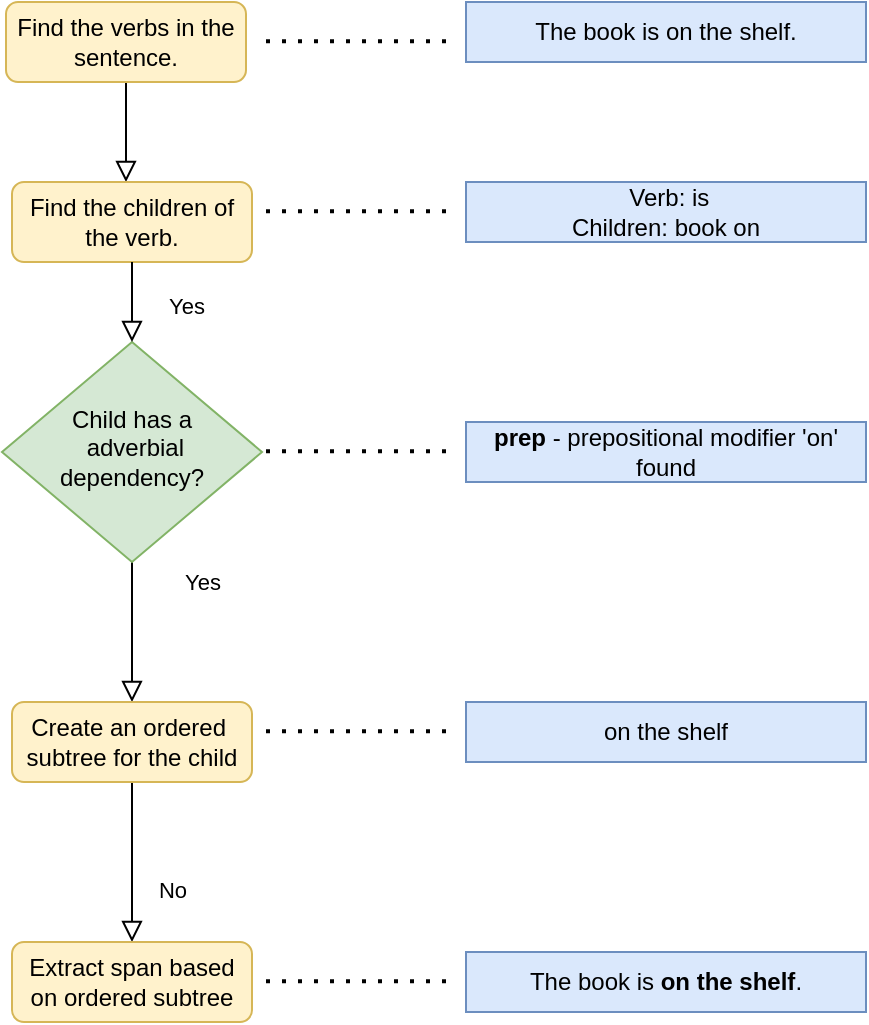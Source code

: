 <mxfile version="15.3.5" type="device"><diagram id="C5RBs43oDa-KdzZeNtuy" name="Page-1"><mxGraphModel dx="1086" dy="966" grid="1" gridSize="10" guides="1" tooltips="1" connect="1" arrows="1" fold="1" page="1" pageScale="1" pageWidth="827" pageHeight="1169" math="0" shadow="0"><root><mxCell id="WIyWlLk6GJQsqaUBKTNV-0"/><mxCell id="WIyWlLk6GJQsqaUBKTNV-1" parent="WIyWlLk6GJQsqaUBKTNV-0"/><mxCell id="WIyWlLk6GJQsqaUBKTNV-2" value="" style="rounded=0;html=1;jettySize=auto;orthogonalLoop=1;fontSize=11;endArrow=block;endFill=0;endSize=8;strokeWidth=1;shadow=0;labelBackgroundColor=none;edgeStyle=orthogonalEdgeStyle;" parent="WIyWlLk6GJQsqaUBKTNV-1" source="WIyWlLk6GJQsqaUBKTNV-3" edge="1"><mxGeometry relative="1" as="geometry"><mxPoint x="220" y="170" as="targetPoint"/><Array as="points"><mxPoint x="220" y="170"/><mxPoint x="220" y="170"/></Array></mxGeometry></mxCell><mxCell id="WIyWlLk6GJQsqaUBKTNV-3" value="Find the verbs in the sentence." style="rounded=1;whiteSpace=wrap;html=1;fontSize=12;glass=0;strokeWidth=1;shadow=0;fillColor=#fff2cc;strokeColor=#d6b656;" parent="WIyWlLk6GJQsqaUBKTNV-1" vertex="1"><mxGeometry x="160" y="80" width="120" height="40" as="geometry"/></mxCell><mxCell id="WIyWlLk6GJQsqaUBKTNV-4" value="Yes" style="rounded=0;html=1;jettySize=auto;orthogonalLoop=1;fontSize=11;endArrow=block;endFill=0;endSize=8;strokeWidth=1;shadow=0;labelBackgroundColor=none;edgeStyle=orthogonalEdgeStyle;entryX=0.5;entryY=0;entryDx=0;entryDy=0;" parent="WIyWlLk6GJQsqaUBKTNV-1" source="WIyWlLk6GJQsqaUBKTNV-6" target="NQyPDif88PAdsqWNWiN4-2" edge="1"><mxGeometry x="-0.733" y="35" relative="1" as="geometry"><mxPoint as="offset"/><mxPoint x="220" y="430" as="targetPoint"/></mxGeometry></mxCell><mxCell id="WIyWlLk6GJQsqaUBKTNV-6" value="Child has a&lt;br&gt;&amp;nbsp;adverbial dependency?" style="rhombus;whiteSpace=wrap;html=1;shadow=0;fontFamily=Helvetica;fontSize=12;align=center;strokeWidth=1;spacing=6;spacingTop=-4;fillColor=#d5e8d4;strokeColor=#82b366;" parent="WIyWlLk6GJQsqaUBKTNV-1" vertex="1"><mxGeometry x="158" y="250" width="130" height="110" as="geometry"/></mxCell><mxCell id="WIyWlLk6GJQsqaUBKTNV-8" value="No" style="rounded=0;html=1;jettySize=auto;orthogonalLoop=1;fontSize=11;endArrow=block;endFill=0;endSize=8;strokeWidth=1;shadow=0;labelBackgroundColor=none;edgeStyle=orthogonalEdgeStyle;exitX=0.5;exitY=1;exitDx=0;exitDy=0;" parent="WIyWlLk6GJQsqaUBKTNV-1" source="NQyPDif88PAdsqWNWiN4-2" target="WIyWlLk6GJQsqaUBKTNV-11" edge="1"><mxGeometry x="0.333" y="20" relative="1" as="geometry"><mxPoint as="offset"/><mxPoint x="220" y="510" as="sourcePoint"/></mxGeometry></mxCell><mxCell id="WIyWlLk6GJQsqaUBKTNV-11" value="Extract span based on ordered subtree" style="rounded=1;whiteSpace=wrap;html=1;fontSize=12;glass=0;strokeWidth=1;shadow=0;fillColor=#fff2cc;strokeColor=#d6b656;" parent="WIyWlLk6GJQsqaUBKTNV-1" vertex="1"><mxGeometry x="163" y="550" width="120" height="40" as="geometry"/></mxCell><mxCell id="NQyPDif88PAdsqWNWiN4-0" value="Find the children of the verb." style="rounded=1;whiteSpace=wrap;html=1;fontSize=12;glass=0;strokeWidth=1;shadow=0;fillColor=#fff2cc;strokeColor=#d6b656;" parent="WIyWlLk6GJQsqaUBKTNV-1" vertex="1"><mxGeometry x="163" y="170" width="120" height="40" as="geometry"/></mxCell><mxCell id="NQyPDif88PAdsqWNWiN4-2" value="Create an ordered&amp;nbsp; subtree for the child" style="rounded=1;whiteSpace=wrap;html=1;fontSize=12;glass=0;strokeWidth=1;shadow=0;fillColor=#fff2cc;strokeColor=#d6b656;" parent="WIyWlLk6GJQsqaUBKTNV-1" vertex="1"><mxGeometry x="163" y="430" width="120" height="40" as="geometry"/></mxCell><mxCell id="NQyPDif88PAdsqWNWiN4-3" value="The book is on the shelf." style="rounded=0;whiteSpace=wrap;html=1;hachureGap=4;pointerEvents=0;fillColor=#dae8fc;strokeColor=#6c8ebf;" parent="WIyWlLk6GJQsqaUBKTNV-1" vertex="1"><mxGeometry x="390" y="80" width="200" height="30" as="geometry"/></mxCell><mxCell id="NQyPDif88PAdsqWNWiN4-4" value="&amp;nbsp;Verb: is&lt;br&gt;Children: book on" style="rounded=0;whiteSpace=wrap;html=1;hachureGap=4;pointerEvents=0;fillColor=#dae8fc;strokeColor=#6c8ebf;" parent="WIyWlLk6GJQsqaUBKTNV-1" vertex="1"><mxGeometry x="390" y="170" width="200" height="30" as="geometry"/></mxCell><mxCell id="NQyPDif88PAdsqWNWiN4-5" value="on the shelf" style="rounded=0;whiteSpace=wrap;html=1;hachureGap=4;pointerEvents=0;fillColor=#dae8fc;strokeColor=#6c8ebf;" parent="WIyWlLk6GJQsqaUBKTNV-1" vertex="1"><mxGeometry x="390" y="430" width="200" height="30" as="geometry"/></mxCell><mxCell id="NQyPDif88PAdsqWNWiN4-6" value="The book is &lt;b&gt;on the shelf&lt;/b&gt;." style="rounded=0;whiteSpace=wrap;html=1;hachureGap=4;pointerEvents=0;fillColor=#dae8fc;strokeColor=#6c8ebf;" parent="WIyWlLk6GJQsqaUBKTNV-1" vertex="1"><mxGeometry x="390" y="555" width="200" height="30" as="geometry"/></mxCell><mxCell id="NQyPDif88PAdsqWNWiN4-7" value="&lt;b&gt;prep&lt;/b&gt;&amp;nbsp;- prepositional modifier 'on' found" style="rounded=0;whiteSpace=wrap;html=1;hachureGap=4;pointerEvents=0;fillColor=#dae8fc;strokeColor=#6c8ebf;" parent="WIyWlLk6GJQsqaUBKTNV-1" vertex="1"><mxGeometry x="390" y="290" width="200" height="30" as="geometry"/></mxCell><mxCell id="NQyPDif88PAdsqWNWiN4-8" value="" style="endArrow=none;dashed=1;html=1;dashPattern=1 3;strokeWidth=2;startSize=14;endSize=14;sourcePerimeterSpacing=8;targetPerimeterSpacing=8;" parent="WIyWlLk6GJQsqaUBKTNV-1" edge="1"><mxGeometry width="50" height="50" relative="1" as="geometry"><mxPoint x="290" y="99.58" as="sourcePoint"/><mxPoint x="380" y="99.58" as="targetPoint"/></mxGeometry></mxCell><mxCell id="NQyPDif88PAdsqWNWiN4-9" value="" style="endArrow=none;dashed=1;html=1;dashPattern=1 3;strokeWidth=2;startSize=14;endSize=14;sourcePerimeterSpacing=8;targetPerimeterSpacing=8;" parent="WIyWlLk6GJQsqaUBKTNV-1" edge="1"><mxGeometry width="50" height="50" relative="1" as="geometry"><mxPoint x="290" y="184.58" as="sourcePoint"/><mxPoint x="380" y="184.58" as="targetPoint"/></mxGeometry></mxCell><mxCell id="NQyPDif88PAdsqWNWiN4-10" value="" style="endArrow=none;dashed=1;html=1;dashPattern=1 3;strokeWidth=2;startSize=14;endSize=14;sourcePerimeterSpacing=8;targetPerimeterSpacing=8;" parent="WIyWlLk6GJQsqaUBKTNV-1" edge="1"><mxGeometry width="50" height="50" relative="1" as="geometry"><mxPoint x="290" y="304.58" as="sourcePoint"/><mxPoint x="380" y="304.58" as="targetPoint"/></mxGeometry></mxCell><mxCell id="NQyPDif88PAdsqWNWiN4-11" value="" style="endArrow=none;dashed=1;html=1;dashPattern=1 3;strokeWidth=2;startSize=14;endSize=14;sourcePerimeterSpacing=8;targetPerimeterSpacing=8;" parent="WIyWlLk6GJQsqaUBKTNV-1" edge="1"><mxGeometry width="50" height="50" relative="1" as="geometry"><mxPoint x="290" y="444.58" as="sourcePoint"/><mxPoint x="380" y="444.58" as="targetPoint"/></mxGeometry></mxCell><mxCell id="NQyPDif88PAdsqWNWiN4-12" value="" style="endArrow=none;dashed=1;html=1;dashPattern=1 3;strokeWidth=2;startSize=14;endSize=14;sourcePerimeterSpacing=8;targetPerimeterSpacing=8;" parent="WIyWlLk6GJQsqaUBKTNV-1" edge="1"><mxGeometry width="50" height="50" relative="1" as="geometry"><mxPoint x="290" y="569.58" as="sourcePoint"/><mxPoint x="380" y="569.58" as="targetPoint"/></mxGeometry></mxCell><mxCell id="NQyPDif88PAdsqWNWiN4-14" value="Yes" style="rounded=0;html=1;jettySize=auto;orthogonalLoop=1;fontSize=11;endArrow=block;endFill=0;endSize=8;strokeWidth=1;shadow=0;labelBackgroundColor=none;edgeStyle=orthogonalEdgeStyle;exitX=0.5;exitY=1;exitDx=0;exitDy=0;" parent="WIyWlLk6GJQsqaUBKTNV-1" source="NQyPDif88PAdsqWNWiN4-0" target="WIyWlLk6GJQsqaUBKTNV-6" edge="1"><mxGeometry x="0.07" y="27" relative="1" as="geometry"><mxPoint as="offset"/><mxPoint x="233.0" y="370" as="sourcePoint"/><mxPoint x="230" y="440" as="targetPoint"/></mxGeometry></mxCell></root></mxGraphModel></diagram></mxfile>